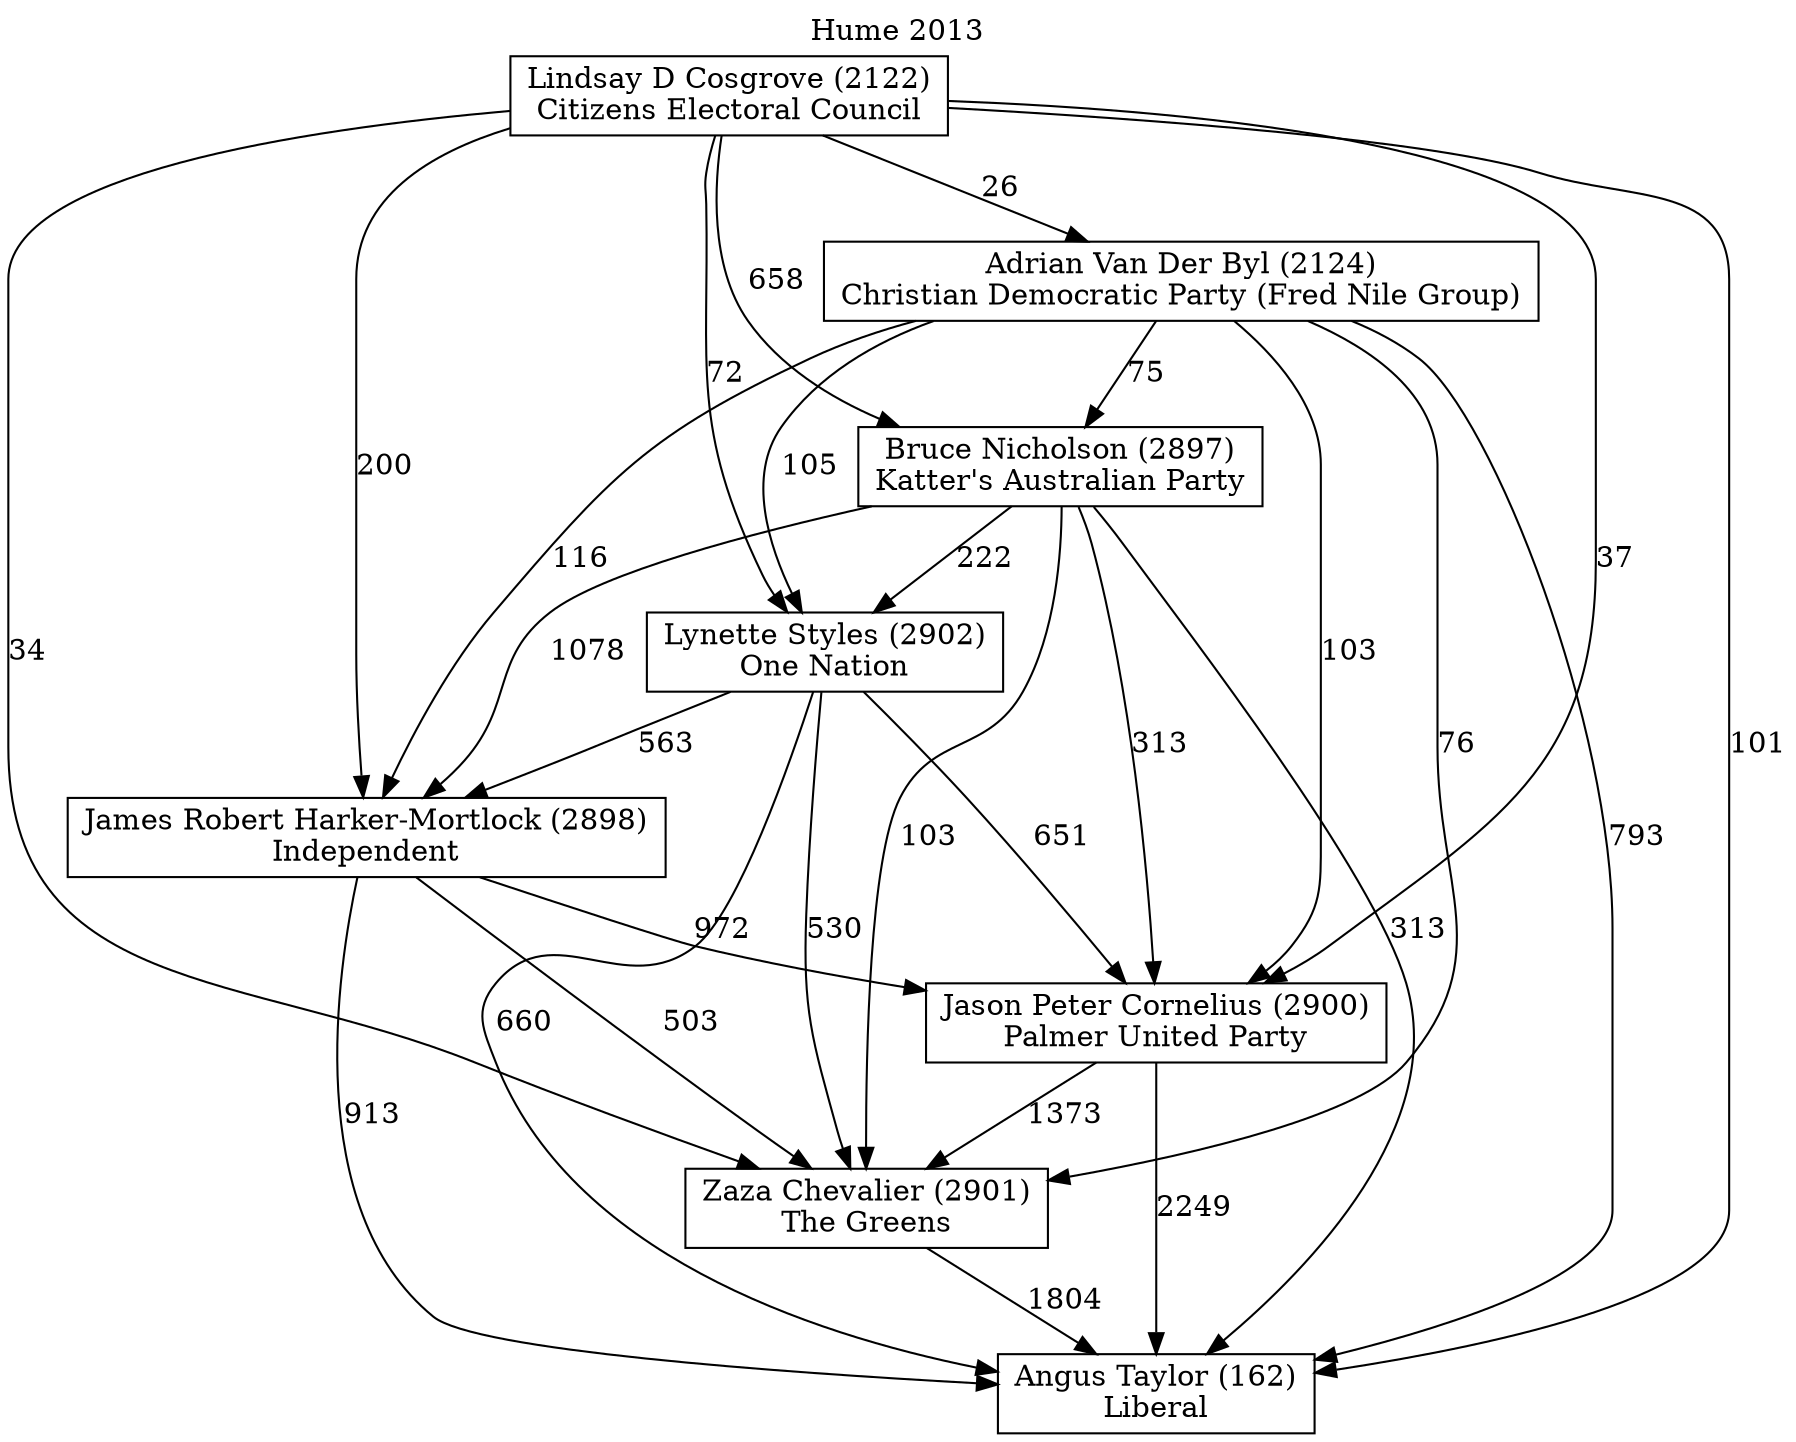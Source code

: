 // House preference flow
digraph "Angus Taylor (162)_Hume_2013" {
	graph [label="Hume 2013" labelloc=t mclimit=2]
	node [shape=box]
	"Angus Taylor (162)" [label="Angus Taylor (162)
Liberal"]
	"Zaza Chevalier (2901)" [label="Zaza Chevalier (2901)
The Greens"]
	"Jason Peter Cornelius (2900)" [label="Jason Peter Cornelius (2900)
Palmer United Party"]
	"James Robert Harker-Mortlock (2898)" [label="James Robert Harker-Mortlock (2898)
Independent"]
	"Lynette Styles (2902)" [label="Lynette Styles (2902)
One Nation"]
	"Bruce Nicholson (2897)" [label="Bruce Nicholson (2897)
Katter's Australian Party"]
	"Adrian Van Der Byl (2124)" [label="Adrian Van Der Byl (2124)
Christian Democratic Party (Fred Nile Group)"]
	"Lindsay D Cosgrove (2122)" [label="Lindsay D Cosgrove (2122)
Citizens Electoral Council"]
	"Zaza Chevalier (2901)" -> "Angus Taylor (162)" [label=1804]
	"Jason Peter Cornelius (2900)" -> "Zaza Chevalier (2901)" [label=1373]
	"James Robert Harker-Mortlock (2898)" -> "Jason Peter Cornelius (2900)" [label=972]
	"Lynette Styles (2902)" -> "James Robert Harker-Mortlock (2898)" [label=563]
	"Bruce Nicholson (2897)" -> "Lynette Styles (2902)" [label=222]
	"Adrian Van Der Byl (2124)" -> "Bruce Nicholson (2897)" [label=75]
	"Lindsay D Cosgrove (2122)" -> "Adrian Van Der Byl (2124)" [label=26]
	"Jason Peter Cornelius (2900)" -> "Angus Taylor (162)" [label=2249]
	"James Robert Harker-Mortlock (2898)" -> "Angus Taylor (162)" [label=913]
	"Lynette Styles (2902)" -> "Angus Taylor (162)" [label=660]
	"Bruce Nicholson (2897)" -> "Angus Taylor (162)" [label=313]
	"Adrian Van Der Byl (2124)" -> "Angus Taylor (162)" [label=793]
	"Lindsay D Cosgrove (2122)" -> "Angus Taylor (162)" [label=101]
	"Lindsay D Cosgrove (2122)" -> "Bruce Nicholson (2897)" [label=658]
	"Adrian Van Der Byl (2124)" -> "Lynette Styles (2902)" [label=105]
	"Lindsay D Cosgrove (2122)" -> "Lynette Styles (2902)" [label=72]
	"Bruce Nicholson (2897)" -> "James Robert Harker-Mortlock (2898)" [label=1078]
	"Adrian Van Der Byl (2124)" -> "James Robert Harker-Mortlock (2898)" [label=116]
	"Lindsay D Cosgrove (2122)" -> "James Robert Harker-Mortlock (2898)" [label=200]
	"Lynette Styles (2902)" -> "Jason Peter Cornelius (2900)" [label=651]
	"Bruce Nicholson (2897)" -> "Jason Peter Cornelius (2900)" [label=313]
	"Adrian Van Der Byl (2124)" -> "Jason Peter Cornelius (2900)" [label=103]
	"Lindsay D Cosgrove (2122)" -> "Jason Peter Cornelius (2900)" [label=37]
	"James Robert Harker-Mortlock (2898)" -> "Zaza Chevalier (2901)" [label=503]
	"Lynette Styles (2902)" -> "Zaza Chevalier (2901)" [label=530]
	"Bruce Nicholson (2897)" -> "Zaza Chevalier (2901)" [label=103]
	"Adrian Van Der Byl (2124)" -> "Zaza Chevalier (2901)" [label=76]
	"Lindsay D Cosgrove (2122)" -> "Zaza Chevalier (2901)" [label=34]
}
